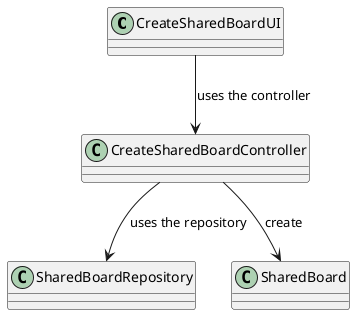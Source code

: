  @startuml

class CreateSharedBoardUI  {

}

class CreateSharedBoardController {

}

class SharedBoardRepository {

}

class SharedBoard {

}

CreateSharedBoardUI -down-> CreateSharedBoardController: uses the controller
CreateSharedBoardController --> SharedBoardRepository: uses the repository
CreateSharedBoardController --> SharedBoard: create

@enduml